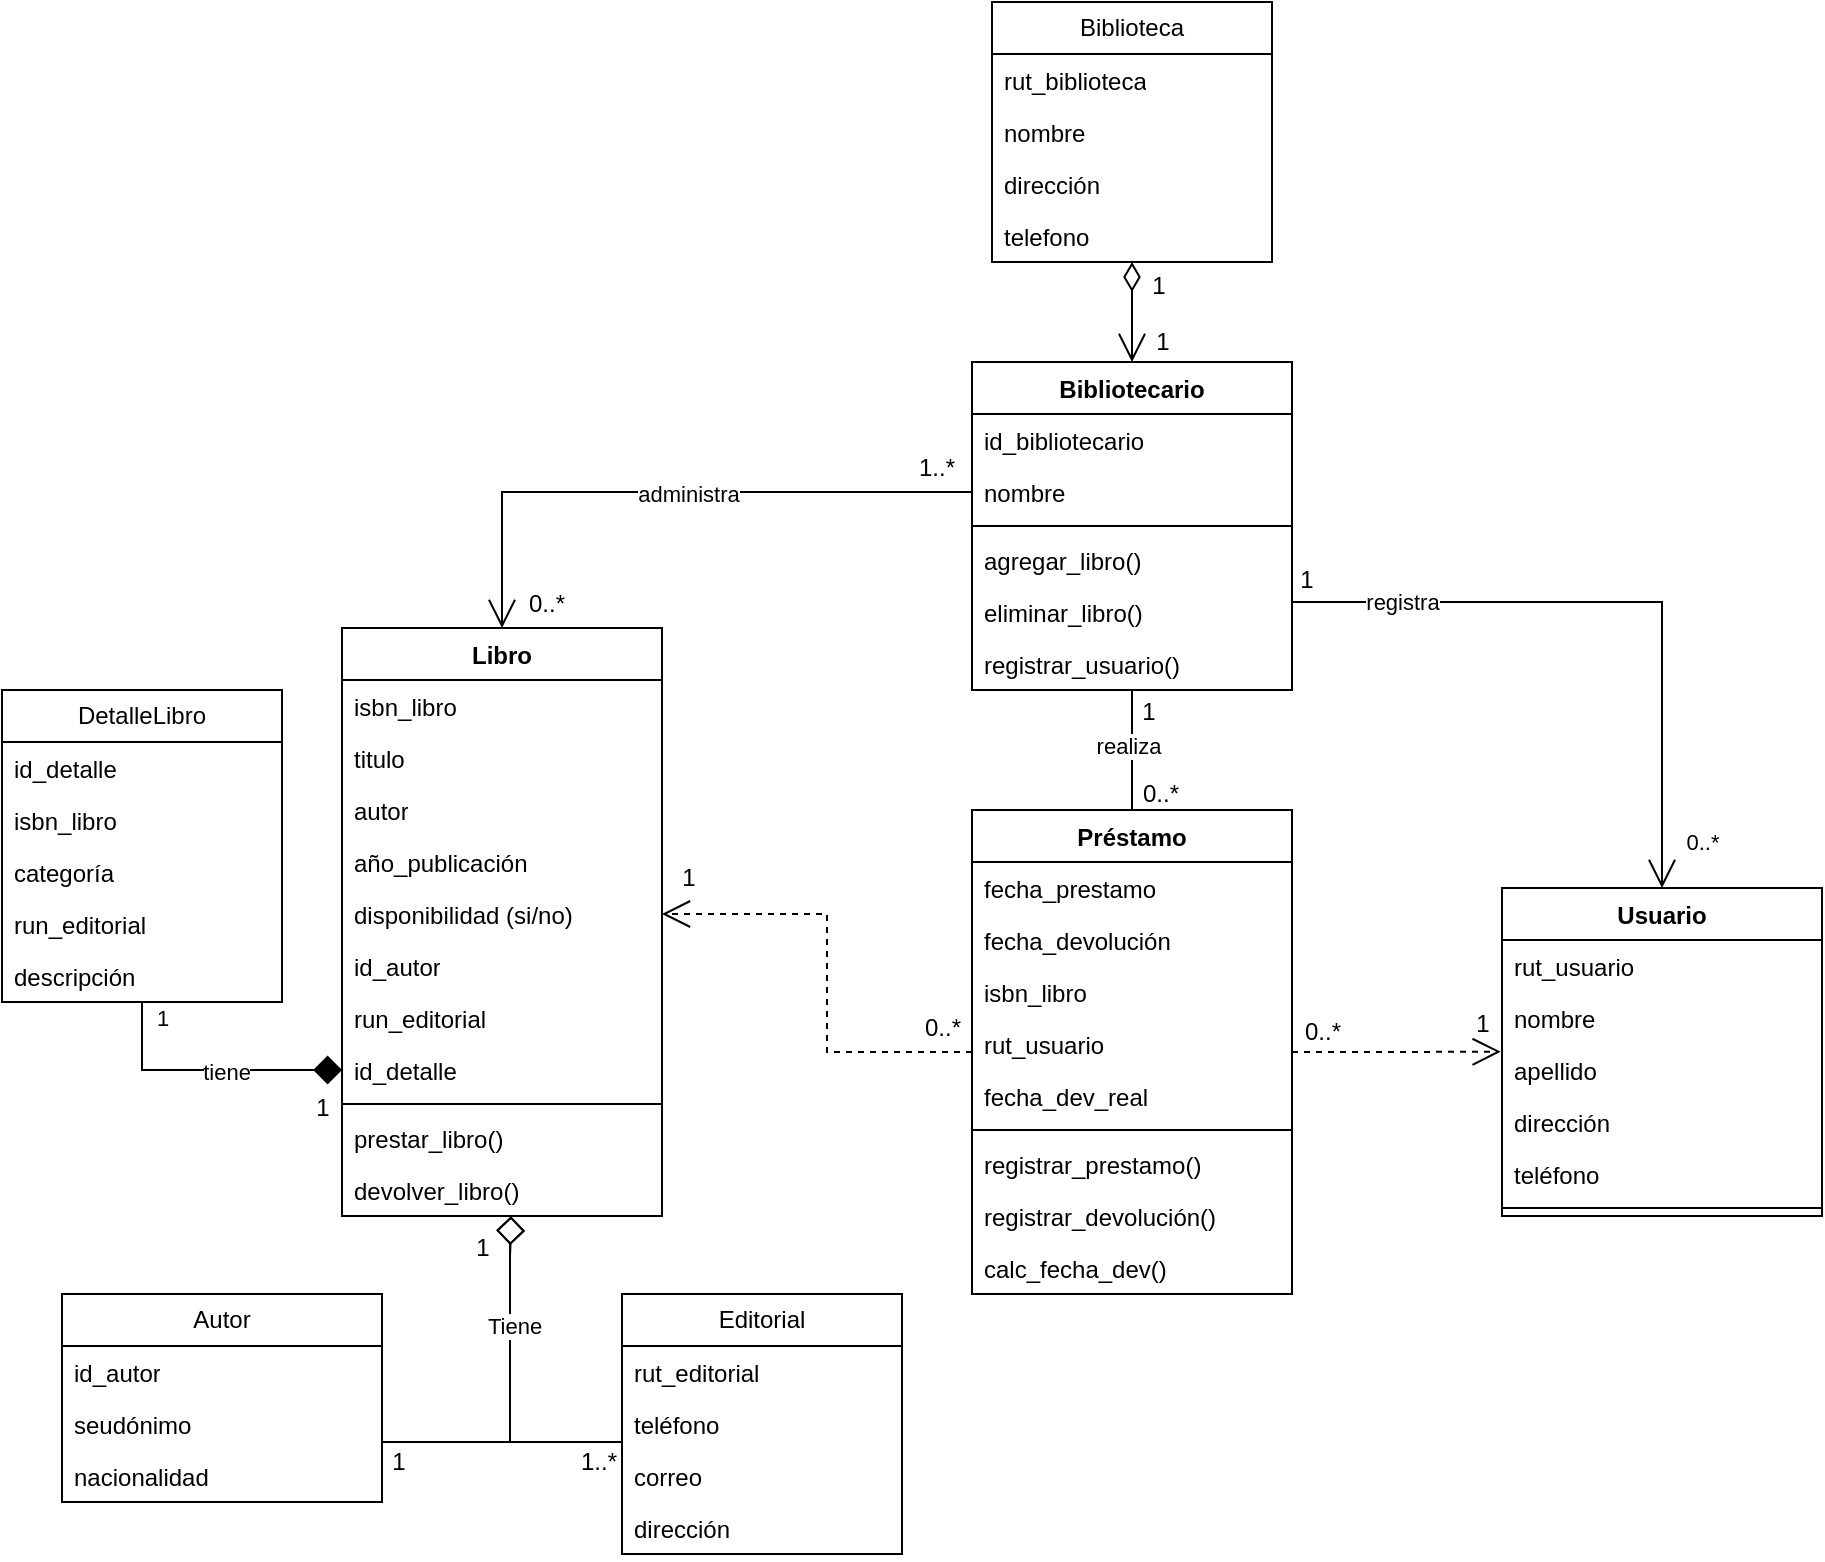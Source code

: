 <mxfile version="24.7.17">
  <diagram name="Página-1" id="Tiepd-8Uq4CCb9P9b49x">
    <mxGraphModel dx="555" dy="964" grid="1" gridSize="10" guides="1" tooltips="1" connect="1" arrows="1" fold="1" page="1" pageScale="1" pageWidth="1169" pageHeight="827" math="0" shadow="0">
      <root>
        <mxCell id="0" />
        <mxCell id="1" parent="0" />
        <mxCell id="AHbxPHMvvk-snGbiarAd-1" value="Autor" style="swimlane;fontStyle=0;childLayout=stackLayout;horizontal=1;startSize=26;fillColor=none;horizontalStack=0;resizeParent=1;resizeParentMax=0;resizeLast=0;collapsible=1;marginBottom=0;whiteSpace=wrap;html=1;" parent="1" vertex="1">
          <mxGeometry x="160" y="656" width="160" height="104" as="geometry" />
        </mxCell>
        <mxCell id="AHbxPHMvvk-snGbiarAd-2" value="id_autor" style="text;strokeColor=none;fillColor=none;align=left;verticalAlign=top;spacingLeft=4;spacingRight=4;overflow=hidden;rotatable=0;points=[[0,0.5],[1,0.5]];portConstraint=eastwest;whiteSpace=wrap;html=1;" parent="AHbxPHMvvk-snGbiarAd-1" vertex="1">
          <mxGeometry y="26" width="160" height="26" as="geometry" />
        </mxCell>
        <mxCell id="AHbxPHMvvk-snGbiarAd-6" value="seudónimo" style="text;strokeColor=none;fillColor=none;align=left;verticalAlign=top;spacingLeft=4;spacingRight=4;overflow=hidden;rotatable=0;points=[[0,0.5],[1,0.5]];portConstraint=eastwest;whiteSpace=wrap;html=1;" parent="AHbxPHMvvk-snGbiarAd-1" vertex="1">
          <mxGeometry y="52" width="160" height="26" as="geometry" />
        </mxCell>
        <mxCell id="AHbxPHMvvk-snGbiarAd-5" value="nacionalidad" style="text;strokeColor=none;fillColor=none;align=left;verticalAlign=top;spacingLeft=4;spacingRight=4;overflow=hidden;rotatable=0;points=[[0,0.5],[1,0.5]];portConstraint=eastwest;whiteSpace=wrap;html=1;" parent="AHbxPHMvvk-snGbiarAd-1" vertex="1">
          <mxGeometry y="78" width="160" height="26" as="geometry" />
        </mxCell>
        <mxCell id="WeoW8eJsu6FPM_cl6FeC-1" value="Editorial" style="swimlane;fontStyle=0;childLayout=stackLayout;horizontal=1;startSize=26;fillColor=none;horizontalStack=0;resizeParent=1;resizeParentMax=0;resizeLast=0;collapsible=1;marginBottom=0;whiteSpace=wrap;html=1;" parent="1" vertex="1">
          <mxGeometry x="440" y="656" width="140" height="130" as="geometry" />
        </mxCell>
        <mxCell id="WeoW8eJsu6FPM_cl6FeC-2" value="rut_editorial" style="text;strokeColor=none;fillColor=none;align=left;verticalAlign=top;spacingLeft=4;spacingRight=4;overflow=hidden;rotatable=0;points=[[0,0.5],[1,0.5]];portConstraint=eastwest;whiteSpace=wrap;html=1;" parent="WeoW8eJsu6FPM_cl6FeC-1" vertex="1">
          <mxGeometry y="26" width="140" height="26" as="geometry" />
        </mxCell>
        <mxCell id="WeoW8eJsu6FPM_cl6FeC-3" value="teléfono" style="text;strokeColor=none;fillColor=none;align=left;verticalAlign=top;spacingLeft=4;spacingRight=4;overflow=hidden;rotatable=0;points=[[0,0.5],[1,0.5]];portConstraint=eastwest;whiteSpace=wrap;html=1;" parent="WeoW8eJsu6FPM_cl6FeC-1" vertex="1">
          <mxGeometry y="52" width="140" height="26" as="geometry" />
        </mxCell>
        <mxCell id="WeoW8eJsu6FPM_cl6FeC-4" value="correo" style="text;strokeColor=none;fillColor=none;align=left;verticalAlign=top;spacingLeft=4;spacingRight=4;overflow=hidden;rotatable=0;points=[[0,0.5],[1,0.5]];portConstraint=eastwest;whiteSpace=wrap;html=1;" parent="WeoW8eJsu6FPM_cl6FeC-1" vertex="1">
          <mxGeometry y="78" width="140" height="26" as="geometry" />
        </mxCell>
        <mxCell id="WeoW8eJsu6FPM_cl6FeC-5" value="dirección" style="text;strokeColor=none;fillColor=none;align=left;verticalAlign=top;spacingLeft=4;spacingRight=4;overflow=hidden;rotatable=0;points=[[0,0.5],[1,0.5]];portConstraint=eastwest;whiteSpace=wrap;html=1;" parent="WeoW8eJsu6FPM_cl6FeC-1" vertex="1">
          <mxGeometry y="104" width="140" height="26" as="geometry" />
        </mxCell>
        <mxCell id="WeoW8eJsu6FPM_cl6FeC-147" style="edgeStyle=orthogonalEdgeStyle;rounded=0;orthogonalLoop=1;jettySize=auto;html=1;entryX=0;entryY=0.5;entryDx=0;entryDy=0;endSize=12;endArrow=diamond;endFill=1;" parent="1" source="WeoW8eJsu6FPM_cl6FeC-6" target="WeoW8eJsu6FPM_cl6FeC-97" edge="1">
          <mxGeometry relative="1" as="geometry" />
        </mxCell>
        <mxCell id="WeoW8eJsu6FPM_cl6FeC-149" value="1" style="edgeLabel;html=1;align=center;verticalAlign=middle;resizable=0;points=[];" parent="WeoW8eJsu6FPM_cl6FeC-147" vertex="1" connectable="0">
          <mxGeometry x="-0.859" relative="1" as="geometry">
            <mxPoint x="10" y="-2" as="offset" />
          </mxGeometry>
        </mxCell>
        <mxCell id="WeoW8eJsu6FPM_cl6FeC-154" value="tiene" style="edgeLabel;html=1;align=center;verticalAlign=middle;resizable=0;points=[];" parent="WeoW8eJsu6FPM_cl6FeC-147" vertex="1" connectable="0">
          <mxGeometry x="0.13" y="-1" relative="1" as="geometry">
            <mxPoint as="offset" />
          </mxGeometry>
        </mxCell>
        <mxCell id="WeoW8eJsu6FPM_cl6FeC-6" value="DetalleLibro" style="swimlane;fontStyle=0;childLayout=stackLayout;horizontal=1;startSize=26;fillColor=none;horizontalStack=0;resizeParent=1;resizeParentMax=0;resizeLast=0;collapsible=1;marginBottom=0;whiteSpace=wrap;html=1;" parent="1" vertex="1">
          <mxGeometry x="130" y="354" width="140" height="156" as="geometry" />
        </mxCell>
        <mxCell id="WeoW8eJsu6FPM_cl6FeC-47" value="id_detalle" style="text;strokeColor=none;fillColor=none;align=left;verticalAlign=top;spacingLeft=4;spacingRight=4;overflow=hidden;rotatable=0;points=[[0,0.5],[1,0.5]];portConstraint=eastwest;whiteSpace=wrap;html=1;" parent="WeoW8eJsu6FPM_cl6FeC-6" vertex="1">
          <mxGeometry y="26" width="140" height="26" as="geometry" />
        </mxCell>
        <mxCell id="WeoW8eJsu6FPM_cl6FeC-8" value="isbn_libro" style="text;strokeColor=none;fillColor=none;align=left;verticalAlign=top;spacingLeft=4;spacingRight=4;overflow=hidden;rotatable=0;points=[[0,0.5],[1,0.5]];portConstraint=eastwest;whiteSpace=wrap;html=1;" parent="WeoW8eJsu6FPM_cl6FeC-6" vertex="1">
          <mxGeometry y="52" width="140" height="26" as="geometry" />
        </mxCell>
        <mxCell id="WeoW8eJsu6FPM_cl6FeC-7" value="categoría" style="text;strokeColor=none;fillColor=none;align=left;verticalAlign=top;spacingLeft=4;spacingRight=4;overflow=hidden;rotatable=0;points=[[0,0.5],[1,0.5]];portConstraint=eastwest;whiteSpace=wrap;html=1;" parent="WeoW8eJsu6FPM_cl6FeC-6" vertex="1">
          <mxGeometry y="78" width="140" height="26" as="geometry" />
        </mxCell>
        <mxCell id="WeoW8eJsu6FPM_cl6FeC-9" value="run_editorial" style="text;strokeColor=none;fillColor=none;align=left;verticalAlign=top;spacingLeft=4;spacingRight=4;overflow=hidden;rotatable=0;points=[[0,0.5],[1,0.5]];portConstraint=eastwest;whiteSpace=wrap;html=1;" parent="WeoW8eJsu6FPM_cl6FeC-6" vertex="1">
          <mxGeometry y="104" width="140" height="26" as="geometry" />
        </mxCell>
        <mxCell id="WeoW8eJsu6FPM_cl6FeC-10" value="descripción" style="text;strokeColor=none;fillColor=none;align=left;verticalAlign=top;spacingLeft=4;spacingRight=4;overflow=hidden;rotatable=0;points=[[0,0.5],[1,0.5]];portConstraint=eastwest;whiteSpace=wrap;html=1;" parent="WeoW8eJsu6FPM_cl6FeC-6" vertex="1">
          <mxGeometry y="130" width="140" height="26" as="geometry" />
        </mxCell>
        <mxCell id="WeoW8eJsu6FPM_cl6FeC-67" value="Libro" style="swimlane;fontStyle=1;align=center;verticalAlign=top;childLayout=stackLayout;horizontal=1;startSize=26;horizontalStack=0;resizeParent=1;resizeParentMax=0;resizeLast=0;collapsible=1;marginBottom=0;whiteSpace=wrap;html=1;" parent="1" vertex="1">
          <mxGeometry x="300" y="323" width="160" height="294" as="geometry" />
        </mxCell>
        <mxCell id="WeoW8eJsu6FPM_cl6FeC-14" value="isbn_libro" style="text;strokeColor=none;fillColor=none;align=left;verticalAlign=top;spacingLeft=4;spacingRight=4;overflow=hidden;rotatable=0;points=[[0,0.5],[1,0.5]];portConstraint=eastwest;whiteSpace=wrap;html=1;" parent="WeoW8eJsu6FPM_cl6FeC-67" vertex="1">
          <mxGeometry y="26" width="160" height="26" as="geometry" />
        </mxCell>
        <mxCell id="WeoW8eJsu6FPM_cl6FeC-17" value="titulo" style="text;strokeColor=none;fillColor=none;align=left;verticalAlign=top;spacingLeft=4;spacingRight=4;overflow=hidden;rotatable=0;points=[[0,0.5],[1,0.5]];portConstraint=eastwest;whiteSpace=wrap;html=1;" parent="WeoW8eJsu6FPM_cl6FeC-67" vertex="1">
          <mxGeometry y="52" width="160" height="26" as="geometry" />
        </mxCell>
        <mxCell id="WeoW8eJsu6FPM_cl6FeC-16" value="autor" style="text;strokeColor=none;fillColor=none;align=left;verticalAlign=top;spacingLeft=4;spacingRight=4;overflow=hidden;rotatable=0;points=[[0,0.5],[1,0.5]];portConstraint=eastwest;whiteSpace=wrap;html=1;" parent="WeoW8eJsu6FPM_cl6FeC-67" vertex="1">
          <mxGeometry y="78" width="160" height="26" as="geometry" />
        </mxCell>
        <mxCell id="WeoW8eJsu6FPM_cl6FeC-60" value="año_publicación" style="text;strokeColor=none;fillColor=none;align=left;verticalAlign=top;spacingLeft=4;spacingRight=4;overflow=hidden;rotatable=0;points=[[0,0.5],[1,0.5]];portConstraint=eastwest;whiteSpace=wrap;html=1;" parent="WeoW8eJsu6FPM_cl6FeC-67" vertex="1">
          <mxGeometry y="104" width="160" height="26" as="geometry" />
        </mxCell>
        <mxCell id="WeoW8eJsu6FPM_cl6FeC-61" value="disponibilidad (si/no)" style="text;strokeColor=none;fillColor=none;align=left;verticalAlign=top;spacingLeft=4;spacingRight=4;overflow=hidden;rotatable=0;points=[[0,0.5],[1,0.5]];portConstraint=eastwest;whiteSpace=wrap;html=1;" parent="WeoW8eJsu6FPM_cl6FeC-67" vertex="1">
          <mxGeometry y="130" width="160" height="26" as="geometry" />
        </mxCell>
        <mxCell id="WeoW8eJsu6FPM_cl6FeC-95" value="id_autor" style="text;strokeColor=none;fillColor=none;align=left;verticalAlign=top;spacingLeft=4;spacingRight=4;overflow=hidden;rotatable=0;points=[[0,0.5],[1,0.5]];portConstraint=eastwest;whiteSpace=wrap;html=1;" parent="WeoW8eJsu6FPM_cl6FeC-67" vertex="1">
          <mxGeometry y="156" width="160" height="26" as="geometry" />
        </mxCell>
        <mxCell id="WeoW8eJsu6FPM_cl6FeC-96" value="run_editorial" style="text;strokeColor=none;fillColor=none;align=left;verticalAlign=top;spacingLeft=4;spacingRight=4;overflow=hidden;rotatable=0;points=[[0,0.5],[1,0.5]];portConstraint=eastwest;whiteSpace=wrap;html=1;" parent="WeoW8eJsu6FPM_cl6FeC-67" vertex="1">
          <mxGeometry y="182" width="160" height="26" as="geometry" />
        </mxCell>
        <mxCell id="WeoW8eJsu6FPM_cl6FeC-97" value="id_detalle" style="text;strokeColor=none;fillColor=none;align=left;verticalAlign=top;spacingLeft=4;spacingRight=4;overflow=hidden;rotatable=0;points=[[0,0.5],[1,0.5]];portConstraint=eastwest;whiteSpace=wrap;html=1;" parent="WeoW8eJsu6FPM_cl6FeC-67" vertex="1">
          <mxGeometry y="208" width="160" height="26" as="geometry" />
        </mxCell>
        <mxCell id="WeoW8eJsu6FPM_cl6FeC-69" value="" style="line;strokeWidth=1;fillColor=none;align=left;verticalAlign=middle;spacingTop=-1;spacingLeft=3;spacingRight=3;rotatable=0;labelPosition=right;points=[];portConstraint=eastwest;strokeColor=inherit;" parent="WeoW8eJsu6FPM_cl6FeC-67" vertex="1">
          <mxGeometry y="234" width="160" height="8" as="geometry" />
        </mxCell>
        <mxCell id="WeoW8eJsu6FPM_cl6FeC-70" value="prestar_libro()" style="text;strokeColor=none;fillColor=none;align=left;verticalAlign=top;spacingLeft=4;spacingRight=4;overflow=hidden;rotatable=0;points=[[0,0.5],[1,0.5]];portConstraint=eastwest;whiteSpace=wrap;html=1;" parent="WeoW8eJsu6FPM_cl6FeC-67" vertex="1">
          <mxGeometry y="242" width="160" height="26" as="geometry" />
        </mxCell>
        <mxCell id="WeoW8eJsu6FPM_cl6FeC-71" value="devolver_libro()" style="text;strokeColor=none;fillColor=none;align=left;verticalAlign=top;spacingLeft=4;spacingRight=4;overflow=hidden;rotatable=0;points=[[0,0.5],[1,0.5]];portConstraint=eastwest;whiteSpace=wrap;html=1;" parent="WeoW8eJsu6FPM_cl6FeC-67" vertex="1">
          <mxGeometry y="268" width="160" height="26" as="geometry" />
        </mxCell>
        <mxCell id="WeoW8eJsu6FPM_cl6FeC-72" value="Usuario" style="swimlane;fontStyle=1;align=center;verticalAlign=top;childLayout=stackLayout;horizontal=1;startSize=26;horizontalStack=0;resizeParent=1;resizeParentMax=0;resizeLast=0;collapsible=1;marginBottom=0;whiteSpace=wrap;html=1;" parent="1" vertex="1">
          <mxGeometry x="880" y="453" width="160" height="164" as="geometry" />
        </mxCell>
        <mxCell id="WeoW8eJsu6FPM_cl6FeC-73" value="rut_usuario" style="text;strokeColor=none;fillColor=none;align=left;verticalAlign=top;spacingLeft=4;spacingRight=4;overflow=hidden;rotatable=0;points=[[0,0.5],[1,0.5]];portConstraint=eastwest;whiteSpace=wrap;html=1;" parent="WeoW8eJsu6FPM_cl6FeC-72" vertex="1">
          <mxGeometry y="26" width="160" height="26" as="geometry" />
        </mxCell>
        <mxCell id="WeoW8eJsu6FPM_cl6FeC-76" value="nombre" style="text;strokeColor=none;fillColor=none;align=left;verticalAlign=top;spacingLeft=4;spacingRight=4;overflow=hidden;rotatable=0;points=[[0,0.5],[1,0.5]];portConstraint=eastwest;whiteSpace=wrap;html=1;" parent="WeoW8eJsu6FPM_cl6FeC-72" vertex="1">
          <mxGeometry y="52" width="160" height="26" as="geometry" />
        </mxCell>
        <mxCell id="WeoW8eJsu6FPM_cl6FeC-79" value="apellido" style="text;strokeColor=none;fillColor=none;align=left;verticalAlign=top;spacingLeft=4;spacingRight=4;overflow=hidden;rotatable=0;points=[[0,0.5],[1,0.5]];portConstraint=eastwest;whiteSpace=wrap;html=1;" parent="WeoW8eJsu6FPM_cl6FeC-72" vertex="1">
          <mxGeometry y="78" width="160" height="26" as="geometry" />
        </mxCell>
        <mxCell id="WeoW8eJsu6FPM_cl6FeC-77" value="dirección" style="text;strokeColor=none;fillColor=none;align=left;verticalAlign=top;spacingLeft=4;spacingRight=4;overflow=hidden;rotatable=0;points=[[0,0.5],[1,0.5]];portConstraint=eastwest;whiteSpace=wrap;html=1;" parent="WeoW8eJsu6FPM_cl6FeC-72" vertex="1">
          <mxGeometry y="104" width="160" height="26" as="geometry" />
        </mxCell>
        <mxCell id="WeoW8eJsu6FPM_cl6FeC-78" value="teléfono" style="text;strokeColor=none;fillColor=none;align=left;verticalAlign=top;spacingLeft=4;spacingRight=4;overflow=hidden;rotatable=0;points=[[0,0.5],[1,0.5]];portConstraint=eastwest;whiteSpace=wrap;html=1;" parent="WeoW8eJsu6FPM_cl6FeC-72" vertex="1">
          <mxGeometry y="130" width="160" height="26" as="geometry" />
        </mxCell>
        <mxCell id="WeoW8eJsu6FPM_cl6FeC-74" value="" style="line;strokeWidth=1;fillColor=none;align=left;verticalAlign=middle;spacingTop=-1;spacingLeft=3;spacingRight=3;rotatable=0;labelPosition=right;points=[];portConstraint=eastwest;strokeColor=inherit;" parent="WeoW8eJsu6FPM_cl6FeC-72" vertex="1">
          <mxGeometry y="156" width="160" height="8" as="geometry" />
        </mxCell>
        <mxCell id="WeoW8eJsu6FPM_cl6FeC-134" style="edgeStyle=orthogonalEdgeStyle;rounded=0;orthogonalLoop=1;jettySize=auto;html=1;entryX=0.5;entryY=0;entryDx=0;entryDy=0;endArrow=none;endFill=0;" parent="1" source="WeoW8eJsu6FPM_cl6FeC-81" target="WeoW8eJsu6FPM_cl6FeC-87" edge="1">
          <mxGeometry relative="1" as="geometry" />
        </mxCell>
        <mxCell id="WeoW8eJsu6FPM_cl6FeC-138" value="realiza" style="edgeLabel;html=1;align=center;verticalAlign=middle;resizable=0;points=[];" parent="WeoW8eJsu6FPM_cl6FeC-134" vertex="1" connectable="0">
          <mxGeometry x="-0.248" y="3" relative="1" as="geometry">
            <mxPoint x="-5" y="5" as="offset" />
          </mxGeometry>
        </mxCell>
        <mxCell id="WeoW8eJsu6FPM_cl6FeC-136" style="edgeStyle=orthogonalEdgeStyle;rounded=0;orthogonalLoop=1;jettySize=auto;html=1;entryX=0.5;entryY=0;entryDx=0;entryDy=0;endArrow=open;endFill=0;endSize=12;" parent="1" source="WeoW8eJsu6FPM_cl6FeC-81" target="WeoW8eJsu6FPM_cl6FeC-72" edge="1">
          <mxGeometry relative="1" as="geometry">
            <Array as="points">
              <mxPoint x="960" y="310" />
            </Array>
          </mxGeometry>
        </mxCell>
        <mxCell id="WeoW8eJsu6FPM_cl6FeC-137" value="registra" style="edgeLabel;html=1;align=center;verticalAlign=middle;resizable=0;points=[];" parent="WeoW8eJsu6FPM_cl6FeC-136" vertex="1" connectable="0">
          <mxGeometry x="0.151" relative="1" as="geometry">
            <mxPoint x="-130" y="-4" as="offset" />
          </mxGeometry>
        </mxCell>
        <mxCell id="WeoW8eJsu6FPM_cl6FeC-141" value="0..*" style="edgeLabel;html=1;align=center;verticalAlign=middle;resizable=0;points=[];" parent="WeoW8eJsu6FPM_cl6FeC-136" vertex="1" connectable="0">
          <mxGeometry x="0.713" y="2" relative="1" as="geometry">
            <mxPoint x="18" y="24" as="offset" />
          </mxGeometry>
        </mxCell>
        <mxCell id="WeoW8eJsu6FPM_cl6FeC-81" value="Bibliotecario" style="swimlane;fontStyle=1;align=center;verticalAlign=top;childLayout=stackLayout;horizontal=1;startSize=26;horizontalStack=0;resizeParent=1;resizeParentMax=0;resizeLast=0;collapsible=1;marginBottom=0;whiteSpace=wrap;html=1;" parent="1" vertex="1">
          <mxGeometry x="615" y="190" width="160" height="164" as="geometry" />
        </mxCell>
        <mxCell id="WeoW8eJsu6FPM_cl6FeC-82" value="id_bibliotecario" style="text;strokeColor=none;fillColor=none;align=left;verticalAlign=top;spacingLeft=4;spacingRight=4;overflow=hidden;rotatable=0;points=[[0,0.5],[1,0.5]];portConstraint=eastwest;whiteSpace=wrap;html=1;" parent="WeoW8eJsu6FPM_cl6FeC-81" vertex="1">
          <mxGeometry y="26" width="160" height="26" as="geometry" />
        </mxCell>
        <mxCell id="WeoW8eJsu6FPM_cl6FeC-85" value="nombre" style="text;strokeColor=none;fillColor=none;align=left;verticalAlign=top;spacingLeft=4;spacingRight=4;overflow=hidden;rotatable=0;points=[[0,0.5],[1,0.5]];portConstraint=eastwest;whiteSpace=wrap;html=1;" parent="WeoW8eJsu6FPM_cl6FeC-81" vertex="1">
          <mxGeometry y="52" width="160" height="26" as="geometry" />
        </mxCell>
        <mxCell id="WeoW8eJsu6FPM_cl6FeC-83" value="" style="line;strokeWidth=1;fillColor=none;align=left;verticalAlign=middle;spacingTop=-1;spacingLeft=3;spacingRight=3;rotatable=0;labelPosition=right;points=[];portConstraint=eastwest;strokeColor=inherit;" parent="WeoW8eJsu6FPM_cl6FeC-81" vertex="1">
          <mxGeometry y="78" width="160" height="8" as="geometry" />
        </mxCell>
        <mxCell id="WeoW8eJsu6FPM_cl6FeC-84" value="agregar_libro()" style="text;strokeColor=none;fillColor=none;align=left;verticalAlign=top;spacingLeft=4;spacingRight=4;overflow=hidden;rotatable=0;points=[[0,0.5],[1,0.5]];portConstraint=eastwest;whiteSpace=wrap;html=1;" parent="WeoW8eJsu6FPM_cl6FeC-81" vertex="1">
          <mxGeometry y="86" width="160" height="26" as="geometry" />
        </mxCell>
        <mxCell id="WeoW8eJsu6FPM_cl6FeC-86" value="eliminar_libro()" style="text;strokeColor=none;fillColor=none;align=left;verticalAlign=top;spacingLeft=4;spacingRight=4;overflow=hidden;rotatable=0;points=[[0,0.5],[1,0.5]];portConstraint=eastwest;whiteSpace=wrap;html=1;" parent="WeoW8eJsu6FPM_cl6FeC-81" vertex="1">
          <mxGeometry y="112" width="160" height="26" as="geometry" />
        </mxCell>
        <mxCell id="WeoW8eJsu6FPM_cl6FeC-75" value="registrar_usuario()" style="text;strokeColor=none;fillColor=none;align=left;verticalAlign=top;spacingLeft=4;spacingRight=4;overflow=hidden;rotatable=0;points=[[0,0.5],[1,0.5]];portConstraint=eastwest;whiteSpace=wrap;html=1;" parent="WeoW8eJsu6FPM_cl6FeC-81" vertex="1">
          <mxGeometry y="138" width="160" height="26" as="geometry" />
        </mxCell>
        <mxCell id="WeoW8eJsu6FPM_cl6FeC-132" style="edgeStyle=orthogonalEdgeStyle;rounded=0;orthogonalLoop=1;jettySize=auto;html=1;entryX=1;entryY=0.5;entryDx=0;entryDy=0;endArrow=open;endFill=0;endSize=12;dashed=1;" parent="1" source="WeoW8eJsu6FPM_cl6FeC-87" target="WeoW8eJsu6FPM_cl6FeC-61" edge="1">
          <mxGeometry relative="1" as="geometry" />
        </mxCell>
        <mxCell id="WeoW8eJsu6FPM_cl6FeC-87" value="Préstamo" style="swimlane;fontStyle=1;align=center;verticalAlign=top;childLayout=stackLayout;horizontal=1;startSize=26;horizontalStack=0;resizeParent=1;resizeParentMax=0;resizeLast=0;collapsible=1;marginBottom=0;whiteSpace=wrap;html=1;" parent="1" vertex="1">
          <mxGeometry x="615" y="414" width="160" height="242" as="geometry" />
        </mxCell>
        <mxCell id="WeoW8eJsu6FPM_cl6FeC-88" value="fecha_prestamo" style="text;strokeColor=none;fillColor=none;align=left;verticalAlign=top;spacingLeft=4;spacingRight=4;overflow=hidden;rotatable=0;points=[[0,0.5],[1,0.5]];portConstraint=eastwest;whiteSpace=wrap;html=1;" parent="WeoW8eJsu6FPM_cl6FeC-87" vertex="1">
          <mxGeometry y="26" width="160" height="26" as="geometry" />
        </mxCell>
        <mxCell id="WeoW8eJsu6FPM_cl6FeC-91" value="fecha_devolución" style="text;strokeColor=none;fillColor=none;align=left;verticalAlign=top;spacingLeft=4;spacingRight=4;overflow=hidden;rotatable=0;points=[[0,0.5],[1,0.5]];portConstraint=eastwest;whiteSpace=wrap;html=1;" parent="WeoW8eJsu6FPM_cl6FeC-87" vertex="1">
          <mxGeometry y="52" width="160" height="26" as="geometry" />
        </mxCell>
        <mxCell id="WeoW8eJsu6FPM_cl6FeC-92" value="isbn_libro" style="text;strokeColor=none;fillColor=none;align=left;verticalAlign=top;spacingLeft=4;spacingRight=4;overflow=hidden;rotatable=0;points=[[0,0.5],[1,0.5]];portConstraint=eastwest;whiteSpace=wrap;html=1;" parent="WeoW8eJsu6FPM_cl6FeC-87" vertex="1">
          <mxGeometry y="78" width="160" height="26" as="geometry" />
        </mxCell>
        <mxCell id="WeoW8eJsu6FPM_cl6FeC-93" value="rut_usuario" style="text;strokeColor=none;fillColor=none;align=left;verticalAlign=top;spacingLeft=4;spacingRight=4;overflow=hidden;rotatable=0;points=[[0,0.5],[1,0.5]];portConstraint=eastwest;whiteSpace=wrap;html=1;" parent="WeoW8eJsu6FPM_cl6FeC-87" vertex="1">
          <mxGeometry y="104" width="160" height="26" as="geometry" />
        </mxCell>
        <mxCell id="WeoW8eJsu6FPM_cl6FeC-102" value="fecha_dev_real" style="text;strokeColor=none;fillColor=none;align=left;verticalAlign=top;spacingLeft=4;spacingRight=4;overflow=hidden;rotatable=0;points=[[0,0.5],[1,0.5]];portConstraint=eastwest;whiteSpace=wrap;html=1;" parent="WeoW8eJsu6FPM_cl6FeC-87" vertex="1">
          <mxGeometry y="130" width="160" height="26" as="geometry" />
        </mxCell>
        <mxCell id="WeoW8eJsu6FPM_cl6FeC-89" value="" style="line;strokeWidth=1;fillColor=none;align=left;verticalAlign=middle;spacingTop=-1;spacingLeft=3;spacingRight=3;rotatable=0;labelPosition=right;points=[];portConstraint=eastwest;strokeColor=inherit;" parent="WeoW8eJsu6FPM_cl6FeC-87" vertex="1">
          <mxGeometry y="156" width="160" height="8" as="geometry" />
        </mxCell>
        <mxCell id="WeoW8eJsu6FPM_cl6FeC-90" value="registrar_prestamo()" style="text;strokeColor=none;fillColor=none;align=left;verticalAlign=top;spacingLeft=4;spacingRight=4;overflow=hidden;rotatable=0;points=[[0,0.5],[1,0.5]];portConstraint=eastwest;whiteSpace=wrap;html=1;" parent="WeoW8eJsu6FPM_cl6FeC-87" vertex="1">
          <mxGeometry y="164" width="160" height="26" as="geometry" />
        </mxCell>
        <mxCell id="WeoW8eJsu6FPM_cl6FeC-94" value="registrar_devolución()" style="text;strokeColor=none;fillColor=none;align=left;verticalAlign=top;spacingLeft=4;spacingRight=4;overflow=hidden;rotatable=0;points=[[0,0.5],[1,0.5]];portConstraint=eastwest;whiteSpace=wrap;html=1;" parent="WeoW8eJsu6FPM_cl6FeC-87" vertex="1">
          <mxGeometry y="190" width="160" height="26" as="geometry" />
        </mxCell>
        <mxCell id="WeoW8eJsu6FPM_cl6FeC-101" value="calc_fecha_dev()" style="text;strokeColor=none;fillColor=none;align=left;verticalAlign=top;spacingLeft=4;spacingRight=4;overflow=hidden;rotatable=0;points=[[0,0.5],[1,0.5]];portConstraint=eastwest;whiteSpace=wrap;html=1;" parent="WeoW8eJsu6FPM_cl6FeC-87" vertex="1">
          <mxGeometry y="216" width="160" height="26" as="geometry" />
        </mxCell>
        <mxCell id="WeoW8eJsu6FPM_cl6FeC-131" style="edgeStyle=orthogonalEdgeStyle;rounded=0;orthogonalLoop=1;jettySize=auto;html=1;entryX=0.5;entryY=0;entryDx=0;entryDy=0;startArrow=diamondThin;startFill=0;endArrow=open;endFill=0;endSize=12;targetPerimeterSpacing=0;startSize=12;" parent="1" source="WeoW8eJsu6FPM_cl6FeC-118" target="WeoW8eJsu6FPM_cl6FeC-81" edge="1">
          <mxGeometry relative="1" as="geometry" />
        </mxCell>
        <mxCell id="WeoW8eJsu6FPM_cl6FeC-118" value="Biblioteca" style="swimlane;fontStyle=0;childLayout=stackLayout;horizontal=1;startSize=26;horizontalStack=0;resizeParent=1;resizeParentMax=0;resizeLast=0;collapsible=1;marginBottom=0;whiteSpace=wrap;html=1;" parent="1" vertex="1">
          <mxGeometry x="625" y="10" width="140" height="130" as="geometry" />
        </mxCell>
        <mxCell id="WeoW8eJsu6FPM_cl6FeC-119" value="rut_biblioteca" style="text;strokeColor=none;fillColor=none;align=left;verticalAlign=top;spacingLeft=4;spacingRight=4;overflow=hidden;rotatable=0;points=[[0,0.5],[1,0.5]];portConstraint=eastwest;whiteSpace=wrap;html=1;" parent="WeoW8eJsu6FPM_cl6FeC-118" vertex="1">
          <mxGeometry y="26" width="140" height="26" as="geometry" />
        </mxCell>
        <mxCell id="WeoW8eJsu6FPM_cl6FeC-120" value="nombre" style="text;strokeColor=none;fillColor=none;align=left;verticalAlign=top;spacingLeft=4;spacingRight=4;overflow=hidden;rotatable=0;points=[[0,0.5],[1,0.5]];portConstraint=eastwest;whiteSpace=wrap;html=1;" parent="WeoW8eJsu6FPM_cl6FeC-118" vertex="1">
          <mxGeometry y="52" width="140" height="26" as="geometry" />
        </mxCell>
        <mxCell id="WeoW8eJsu6FPM_cl6FeC-121" value="dirección" style="text;strokeColor=none;fillColor=none;align=left;verticalAlign=top;spacingLeft=4;spacingRight=4;overflow=hidden;rotatable=0;points=[[0,0.5],[1,0.5]];portConstraint=eastwest;whiteSpace=wrap;html=1;" parent="WeoW8eJsu6FPM_cl6FeC-118" vertex="1">
          <mxGeometry y="78" width="140" height="26" as="geometry" />
        </mxCell>
        <mxCell id="WeoW8eJsu6FPM_cl6FeC-122" value="telefono" style="text;strokeColor=none;fillColor=none;align=left;verticalAlign=top;spacingLeft=4;spacingRight=4;overflow=hidden;rotatable=0;points=[[0,0.5],[1,0.5]];portConstraint=eastwest;whiteSpace=wrap;html=1;" parent="WeoW8eJsu6FPM_cl6FeC-118" vertex="1">
          <mxGeometry y="104" width="140" height="26" as="geometry" />
        </mxCell>
        <mxCell id="WeoW8eJsu6FPM_cl6FeC-135" style="edgeStyle=orthogonalEdgeStyle;rounded=0;orthogonalLoop=1;jettySize=auto;html=1;entryX=-0.004;entryY=0.148;entryDx=0;entryDy=0;entryPerimeter=0;endArrow=open;endFill=0;endSize=12;dashed=1;" parent="1" source="WeoW8eJsu6FPM_cl6FeC-87" target="WeoW8eJsu6FPM_cl6FeC-79" edge="1">
          <mxGeometry relative="1" as="geometry" />
        </mxCell>
        <mxCell id="WeoW8eJsu6FPM_cl6FeC-145" style="edgeStyle=orthogonalEdgeStyle;rounded=0;orthogonalLoop=1;jettySize=auto;html=1;entryX=0.528;entryY=1.005;entryDx=0;entryDy=0;entryPerimeter=0;endArrow=diamond;endFill=0;endSize=12;" parent="1" source="WeoW8eJsu6FPM_cl6FeC-1" target="WeoW8eJsu6FPM_cl6FeC-71" edge="1">
          <mxGeometry relative="1" as="geometry">
            <Array as="points">
              <mxPoint x="384" y="730" />
              <mxPoint x="384" y="637" />
              <mxPoint x="385" y="637" />
            </Array>
          </mxGeometry>
        </mxCell>
        <mxCell id="WeoW8eJsu6FPM_cl6FeC-146" style="edgeStyle=orthogonalEdgeStyle;rounded=0;orthogonalLoop=1;jettySize=auto;html=1;entryX=0.528;entryY=1.005;entryDx=0;entryDy=0;entryPerimeter=0;endArrow=diamond;endFill=0;endSize=12;" parent="1" source="AHbxPHMvvk-snGbiarAd-1" target="WeoW8eJsu6FPM_cl6FeC-71" edge="1">
          <mxGeometry relative="1" as="geometry">
            <Array as="points">
              <mxPoint x="384" y="730" />
              <mxPoint x="384" y="637" />
              <mxPoint x="385" y="637" />
            </Array>
          </mxGeometry>
        </mxCell>
        <mxCell id="WeoW8eJsu6FPM_cl6FeC-152" value="Tiene" style="edgeLabel;html=1;align=center;verticalAlign=middle;resizable=0;points=[];" parent="WeoW8eJsu6FPM_cl6FeC-146" vertex="1" connectable="0">
          <mxGeometry x="0.373" y="-2" relative="1" as="geometry">
            <mxPoint as="offset" />
          </mxGeometry>
        </mxCell>
        <mxCell id="WeoW8eJsu6FPM_cl6FeC-148" value="1" style="text;html=1;align=center;verticalAlign=middle;resizable=0;points=[];autosize=1;strokeColor=none;fillColor=none;" parent="1" vertex="1">
          <mxGeometry x="275" y="548" width="30" height="30" as="geometry" />
        </mxCell>
        <mxCell id="WeoW8eJsu6FPM_cl6FeC-150" value="1" style="text;html=1;align=center;verticalAlign=middle;resizable=0;points=[];autosize=1;strokeColor=none;fillColor=none;" parent="1" vertex="1">
          <mxGeometry x="355" y="618" width="30" height="30" as="geometry" />
        </mxCell>
        <mxCell id="WeoW8eJsu6FPM_cl6FeC-151" value="1" style="text;html=1;align=center;verticalAlign=middle;resizable=0;points=[];autosize=1;strokeColor=none;fillColor=none;" parent="1" vertex="1">
          <mxGeometry x="313" y="725" width="30" height="30" as="geometry" />
        </mxCell>
        <mxCell id="WeoW8eJsu6FPM_cl6FeC-153" value="1..*" style="text;html=1;align=center;verticalAlign=middle;resizable=0;points=[];autosize=1;strokeColor=none;fillColor=none;" parent="1" vertex="1">
          <mxGeometry x="408" y="725" width="40" height="30" as="geometry" />
        </mxCell>
        <mxCell id="WeoW8eJsu6FPM_cl6FeC-155" value="1" style="text;html=1;align=center;verticalAlign=middle;resizable=0;points=[];autosize=1;strokeColor=none;fillColor=none;" parent="1" vertex="1">
          <mxGeometry x="767" y="284" width="30" height="30" as="geometry" />
        </mxCell>
        <mxCell id="WeoW8eJsu6FPM_cl6FeC-156" value="1" style="text;html=1;align=center;verticalAlign=middle;resizable=0;points=[];autosize=1;strokeColor=none;fillColor=none;" parent="1" vertex="1">
          <mxGeometry x="688" y="350" width="30" height="30" as="geometry" />
        </mxCell>
        <mxCell id="WeoW8eJsu6FPM_cl6FeC-157" value="0..*" style="text;html=1;align=center;verticalAlign=middle;resizable=0;points=[];autosize=1;strokeColor=none;fillColor=none;" parent="1" vertex="1">
          <mxGeometry x="689" y="391" width="40" height="30" as="geometry" />
        </mxCell>
        <mxCell id="chdVcFE_j0AtxsL2CVWT-2" value="0..*" style="text;html=1;align=center;verticalAlign=middle;resizable=0;points=[];autosize=1;strokeColor=none;fillColor=none;" vertex="1" parent="1">
          <mxGeometry x="580" y="508" width="40" height="30" as="geometry" />
        </mxCell>
        <mxCell id="chdVcFE_j0AtxsL2CVWT-3" value="0..*" style="text;html=1;align=center;verticalAlign=middle;resizable=0;points=[];autosize=1;strokeColor=none;fillColor=none;" vertex="1" parent="1">
          <mxGeometry x="770" y="510" width="40" height="30" as="geometry" />
        </mxCell>
        <mxCell id="chdVcFE_j0AtxsL2CVWT-4" value="1" style="text;html=1;align=center;verticalAlign=middle;resizable=0;points=[];autosize=1;strokeColor=none;fillColor=none;" vertex="1" parent="1">
          <mxGeometry x="855" y="506" width="30" height="30" as="geometry" />
        </mxCell>
        <mxCell id="chdVcFE_j0AtxsL2CVWT-5" value="1" style="text;html=1;align=center;verticalAlign=middle;resizable=0;points=[];autosize=1;strokeColor=none;fillColor=none;" vertex="1" parent="1">
          <mxGeometry x="458" y="433" width="30" height="30" as="geometry" />
        </mxCell>
        <mxCell id="chdVcFE_j0AtxsL2CVWT-6" value="1" style="text;html=1;align=center;verticalAlign=middle;resizable=0;points=[];autosize=1;strokeColor=none;fillColor=none;" vertex="1" parent="1">
          <mxGeometry x="693" y="137" width="30" height="30" as="geometry" />
        </mxCell>
        <mxCell id="chdVcFE_j0AtxsL2CVWT-7" value="1" style="text;html=1;align=center;verticalAlign=middle;resizable=0;points=[];autosize=1;strokeColor=none;fillColor=none;" vertex="1" parent="1">
          <mxGeometry x="695" y="165" width="30" height="30" as="geometry" />
        </mxCell>
        <mxCell id="chdVcFE_j0AtxsL2CVWT-10" style="edgeStyle=orthogonalEdgeStyle;rounded=0;orthogonalLoop=1;jettySize=auto;html=1;entryX=0.5;entryY=0;entryDx=0;entryDy=0;endArrow=open;endFill=0;endSize=12;" edge="1" parent="1" source="WeoW8eJsu6FPM_cl6FeC-85" target="WeoW8eJsu6FPM_cl6FeC-67">
          <mxGeometry relative="1" as="geometry" />
        </mxCell>
        <mxCell id="chdVcFE_j0AtxsL2CVWT-11" value="administra" style="edgeLabel;html=1;align=center;verticalAlign=middle;resizable=0;points=[];" vertex="1" connectable="0" parent="chdVcFE_j0AtxsL2CVWT-10">
          <mxGeometry x="-0.061" y="1" relative="1" as="geometry">
            <mxPoint as="offset" />
          </mxGeometry>
        </mxCell>
        <mxCell id="chdVcFE_j0AtxsL2CVWT-12" value="1..*" style="text;html=1;align=center;verticalAlign=middle;resizable=0;points=[];autosize=1;strokeColor=none;fillColor=none;" vertex="1" parent="1">
          <mxGeometry x="577" y="228" width="40" height="30" as="geometry" />
        </mxCell>
        <mxCell id="chdVcFE_j0AtxsL2CVWT-13" value="0..*" style="text;html=1;align=center;verticalAlign=middle;resizable=0;points=[];autosize=1;strokeColor=none;fillColor=none;" vertex="1" parent="1">
          <mxGeometry x="382" y="296" width="40" height="30" as="geometry" />
        </mxCell>
      </root>
    </mxGraphModel>
  </diagram>
</mxfile>

